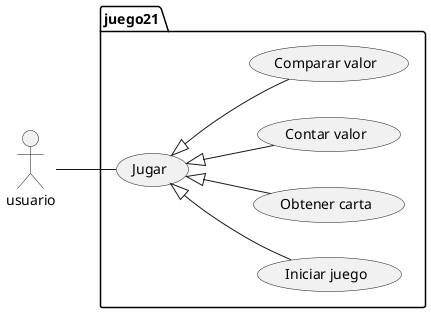 @startuml
left to right direction
actor usuario as g

package juego21 {
    usecase "Jugar" as UC1 
    usecase "Iniciar juego" as UC2
    usecase "Obtener carta" as UC3
    usecase "Contar valor" as UC4
    usecase "Comparar valor" as UC5

}

g -- UC1
UC1 <|-- UC2
UC1 <|-- UC3
UC1 <|-- UC4
UC1 <|-- UC5

@enduml